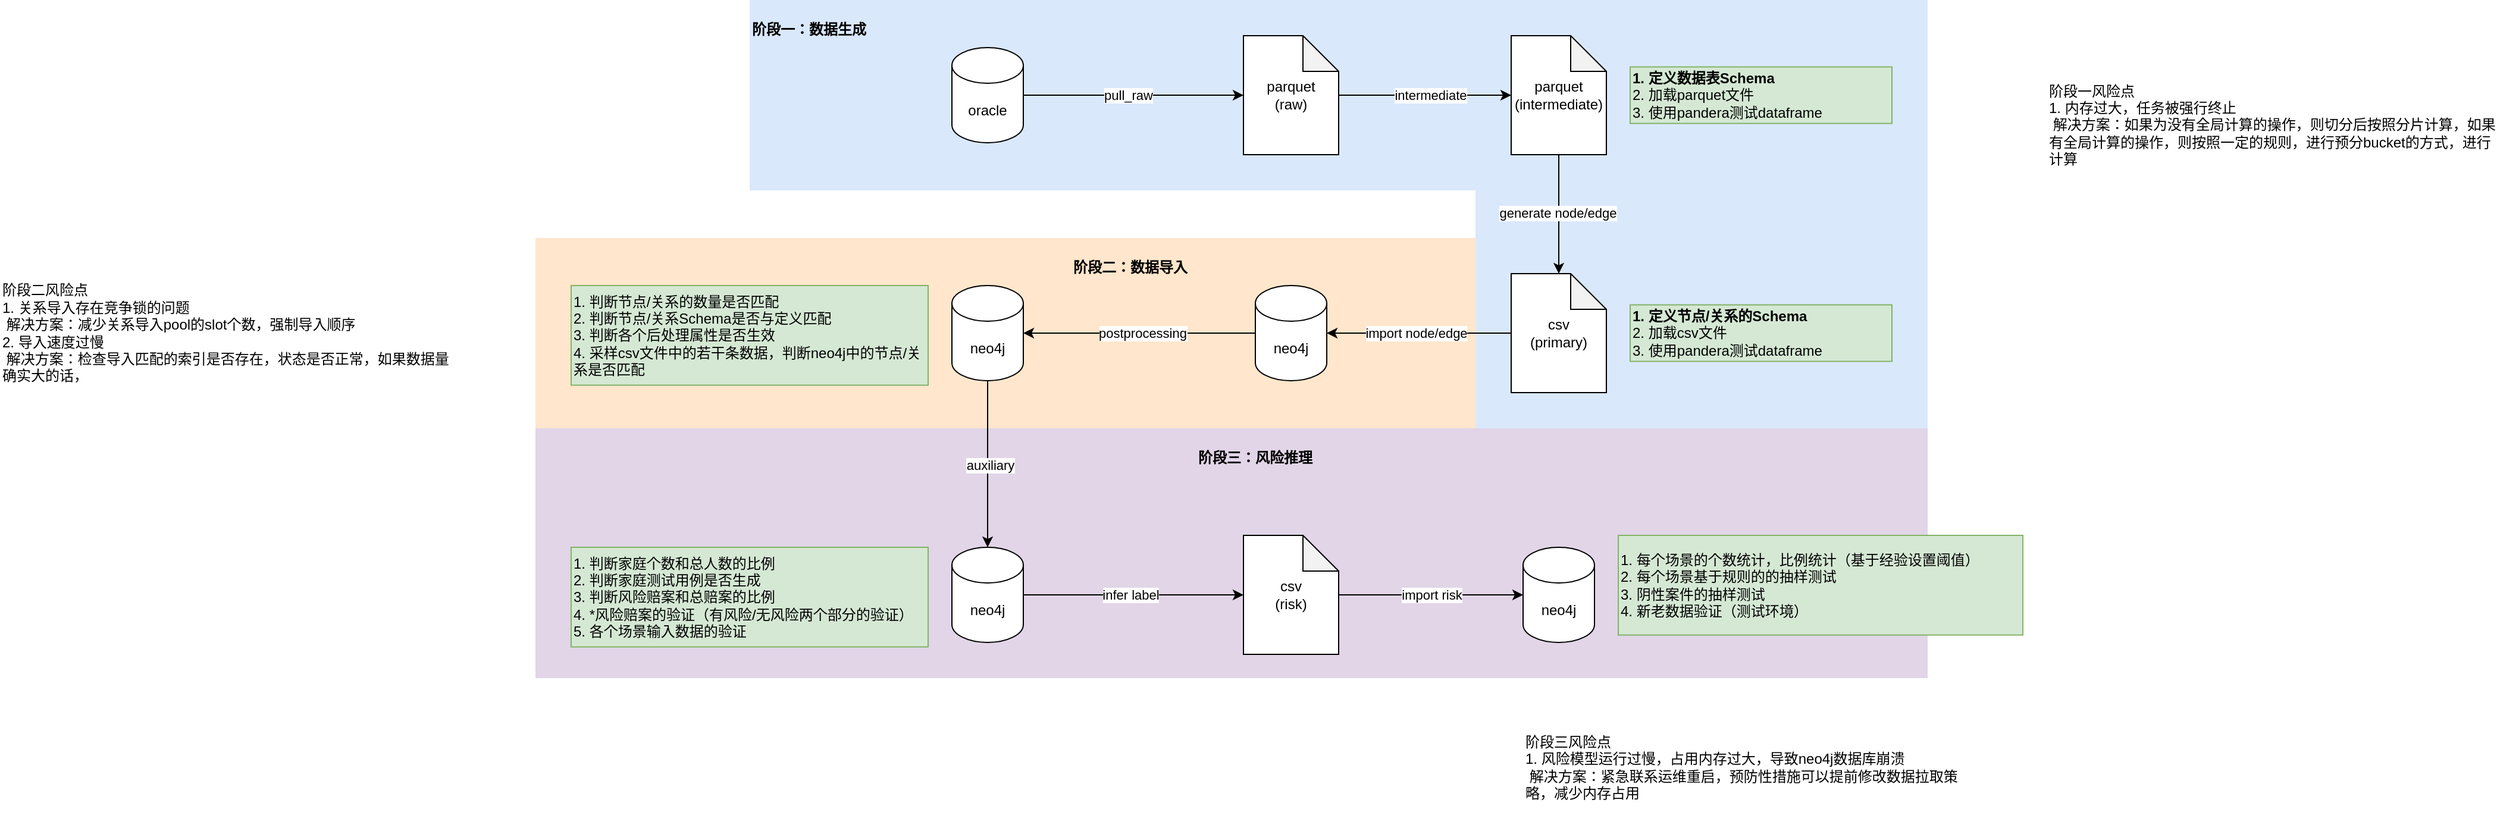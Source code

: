 <mxfile version="21.2.3" type="github">
  <diagram name="Page-1" id="LknvPDpUpN_7AxQZZM2L">
    <mxGraphModel dx="3883" dy="1216" grid="1" gridSize="10" guides="1" tooltips="1" connect="1" arrows="1" fold="1" page="1" pageScale="1" pageWidth="850" pageHeight="1100" math="0" shadow="0">
      <root>
        <mxCell id="0" />
        <mxCell id="1" parent="0" />
        <mxCell id="d0YDHUIfVL__pPALtXE7-37" value="" style="rounded=0;whiteSpace=wrap;html=1;fillColor=#e1d5e7;strokeColor=none;" vertex="1" parent="1">
          <mxGeometry x="-500" y="510" width="1170" height="210" as="geometry" />
        </mxCell>
        <mxCell id="d0YDHUIfVL__pPALtXE7-36" value="" style="rounded=0;whiteSpace=wrap;html=1;fillColor=#ffe6cc;strokeColor=none;" vertex="1" parent="1">
          <mxGeometry x="-500" y="350" width="790" height="160" as="geometry" />
        </mxCell>
        <mxCell id="d0YDHUIfVL__pPALtXE7-35" value="" style="rounded=0;whiteSpace=wrap;html=1;fillColor=#dae8fc;strokeColor=none;" vertex="1" parent="1">
          <mxGeometry x="290" y="150" width="380" height="360" as="geometry" />
        </mxCell>
        <mxCell id="d0YDHUIfVL__pPALtXE7-34" value="" style="rounded=0;whiteSpace=wrap;html=1;fillColor=#dae8fc;strokeColor=none;" vertex="1" parent="1">
          <mxGeometry x="-320" y="150" width="990" height="160" as="geometry" />
        </mxCell>
        <mxCell id="d0YDHUIfVL__pPALtXE7-13" style="edgeStyle=orthogonalEdgeStyle;rounded=0;orthogonalLoop=1;jettySize=auto;html=1;entryX=0;entryY=0.5;entryDx=0;entryDy=0;entryPerimeter=0;" edge="1" parent="1" source="d0YDHUIfVL__pPALtXE7-2" target="d0YDHUIfVL__pPALtXE7-3">
          <mxGeometry relative="1" as="geometry" />
        </mxCell>
        <mxCell id="d0YDHUIfVL__pPALtXE7-14" value="pull_raw" style="edgeLabel;html=1;align=center;verticalAlign=middle;resizable=0;points=[];" vertex="1" connectable="0" parent="d0YDHUIfVL__pPALtXE7-13">
          <mxGeometry x="-0.053" y="-1" relative="1" as="geometry">
            <mxPoint y="-1" as="offset" />
          </mxGeometry>
        </mxCell>
        <mxCell id="d0YDHUIfVL__pPALtXE7-2" value="oracle" style="shape=cylinder3;whiteSpace=wrap;html=1;boundedLbl=1;backgroundOutline=1;size=15;" vertex="1" parent="1">
          <mxGeometry x="-150" y="190" width="60" height="80" as="geometry" />
        </mxCell>
        <mxCell id="d0YDHUIfVL__pPALtXE7-15" style="edgeStyle=orthogonalEdgeStyle;rounded=0;orthogonalLoop=1;jettySize=auto;html=1;" edge="1" parent="1" source="d0YDHUIfVL__pPALtXE7-3" target="d0YDHUIfVL__pPALtXE7-4">
          <mxGeometry relative="1" as="geometry" />
        </mxCell>
        <mxCell id="d0YDHUIfVL__pPALtXE7-16" value="intermediate" style="edgeLabel;html=1;align=center;verticalAlign=middle;resizable=0;points=[];" vertex="1" connectable="0" parent="d0YDHUIfVL__pPALtXE7-15">
          <mxGeometry x="0.062" y="-3" relative="1" as="geometry">
            <mxPoint y="-3" as="offset" />
          </mxGeometry>
        </mxCell>
        <mxCell id="d0YDHUIfVL__pPALtXE7-3" value="parquet&lt;br&gt;(raw)" style="shape=note;whiteSpace=wrap;html=1;backgroundOutline=1;darkOpacity=0.05;" vertex="1" parent="1">
          <mxGeometry x="95" y="180" width="80" height="100" as="geometry" />
        </mxCell>
        <mxCell id="d0YDHUIfVL__pPALtXE7-17" style="edgeStyle=orthogonalEdgeStyle;rounded=0;orthogonalLoop=1;jettySize=auto;html=1;entryX=0.5;entryY=0;entryDx=0;entryDy=0;entryPerimeter=0;" edge="1" parent="1" source="d0YDHUIfVL__pPALtXE7-4" target="d0YDHUIfVL__pPALtXE7-5">
          <mxGeometry relative="1" as="geometry" />
        </mxCell>
        <mxCell id="d0YDHUIfVL__pPALtXE7-18" value="generate node/edge" style="edgeLabel;html=1;align=center;verticalAlign=middle;resizable=0;points=[];" vertex="1" connectable="0" parent="d0YDHUIfVL__pPALtXE7-17">
          <mxGeometry x="-0.02" y="-1" relative="1" as="geometry">
            <mxPoint as="offset" />
          </mxGeometry>
        </mxCell>
        <mxCell id="d0YDHUIfVL__pPALtXE7-4" value="parquet&lt;br&gt;(intermediate)" style="shape=note;whiteSpace=wrap;html=1;backgroundOutline=1;darkOpacity=0.05;" vertex="1" parent="1">
          <mxGeometry x="320" y="180" width="80" height="100" as="geometry" />
        </mxCell>
        <mxCell id="d0YDHUIfVL__pPALtXE7-19" style="edgeStyle=orthogonalEdgeStyle;rounded=0;orthogonalLoop=1;jettySize=auto;html=1;entryX=1;entryY=0.5;entryDx=0;entryDy=0;entryPerimeter=0;" edge="1" parent="1" source="d0YDHUIfVL__pPALtXE7-5" target="d0YDHUIfVL__pPALtXE7-6">
          <mxGeometry relative="1" as="geometry" />
        </mxCell>
        <mxCell id="d0YDHUIfVL__pPALtXE7-20" value="import node/edge" style="edgeLabel;html=1;align=center;verticalAlign=middle;resizable=0;points=[];" vertex="1" connectable="0" parent="d0YDHUIfVL__pPALtXE7-19">
          <mxGeometry x="0.303" relative="1" as="geometry">
            <mxPoint x="21" as="offset" />
          </mxGeometry>
        </mxCell>
        <mxCell id="d0YDHUIfVL__pPALtXE7-5" value="csv&lt;br&gt;(primary)" style="shape=note;whiteSpace=wrap;html=1;backgroundOutline=1;darkOpacity=0.05;" vertex="1" parent="1">
          <mxGeometry x="320" y="380" width="80" height="100" as="geometry" />
        </mxCell>
        <mxCell id="d0YDHUIfVL__pPALtXE7-22" style="edgeStyle=orthogonalEdgeStyle;rounded=0;orthogonalLoop=1;jettySize=auto;html=1;" edge="1" parent="1" source="d0YDHUIfVL__pPALtXE7-6" target="d0YDHUIfVL__pPALtXE7-7">
          <mxGeometry relative="1" as="geometry" />
        </mxCell>
        <mxCell id="d0YDHUIfVL__pPALtXE7-23" value="postprocessing" style="edgeLabel;html=1;align=center;verticalAlign=middle;resizable=0;points=[];" vertex="1" connectable="0" parent="d0YDHUIfVL__pPALtXE7-22">
          <mxGeometry x="0.262" y="3" relative="1" as="geometry">
            <mxPoint x="28" y="-3" as="offset" />
          </mxGeometry>
        </mxCell>
        <mxCell id="d0YDHUIfVL__pPALtXE7-6" value="neo4j" style="shape=cylinder3;whiteSpace=wrap;html=1;boundedLbl=1;backgroundOutline=1;size=15;" vertex="1" parent="1">
          <mxGeometry x="105" y="390" width="60" height="80" as="geometry" />
        </mxCell>
        <mxCell id="d0YDHUIfVL__pPALtXE7-24" style="edgeStyle=orthogonalEdgeStyle;rounded=0;orthogonalLoop=1;jettySize=auto;html=1;entryX=0.5;entryY=0;entryDx=0;entryDy=0;entryPerimeter=0;" edge="1" parent="1" source="d0YDHUIfVL__pPALtXE7-7" target="d0YDHUIfVL__pPALtXE7-8">
          <mxGeometry relative="1" as="geometry" />
        </mxCell>
        <mxCell id="d0YDHUIfVL__pPALtXE7-25" value="auxiliary" style="edgeLabel;html=1;align=center;verticalAlign=middle;resizable=0;points=[];" vertex="1" connectable="0" parent="d0YDHUIfVL__pPALtXE7-24">
          <mxGeometry x="0.014" y="2" relative="1" as="geometry">
            <mxPoint as="offset" />
          </mxGeometry>
        </mxCell>
        <mxCell id="d0YDHUIfVL__pPALtXE7-7" value="neo4j" style="shape=cylinder3;whiteSpace=wrap;html=1;boundedLbl=1;backgroundOutline=1;size=15;" vertex="1" parent="1">
          <mxGeometry x="-150" y="390" width="60" height="80" as="geometry" />
        </mxCell>
        <mxCell id="d0YDHUIfVL__pPALtXE7-26" style="edgeStyle=orthogonalEdgeStyle;rounded=0;orthogonalLoop=1;jettySize=auto;html=1;entryX=0;entryY=0.5;entryDx=0;entryDy=0;entryPerimeter=0;" edge="1" parent="1" source="d0YDHUIfVL__pPALtXE7-8" target="d0YDHUIfVL__pPALtXE7-10">
          <mxGeometry relative="1" as="geometry" />
        </mxCell>
        <mxCell id="d0YDHUIfVL__pPALtXE7-27" value="infer label" style="edgeLabel;html=1;align=center;verticalAlign=middle;resizable=0;points=[];" vertex="1" connectable="0" parent="d0YDHUIfVL__pPALtXE7-26">
          <mxGeometry x="-0.243" y="2" relative="1" as="geometry">
            <mxPoint x="20" y="2" as="offset" />
          </mxGeometry>
        </mxCell>
        <mxCell id="d0YDHUIfVL__pPALtXE7-8" value="neo4j" style="shape=cylinder3;whiteSpace=wrap;html=1;boundedLbl=1;backgroundOutline=1;size=15;" vertex="1" parent="1">
          <mxGeometry x="-150" y="610" width="60" height="80" as="geometry" />
        </mxCell>
        <mxCell id="d0YDHUIfVL__pPALtXE7-28" value="import risk" style="edgeStyle=orthogonalEdgeStyle;rounded=0;orthogonalLoop=1;jettySize=auto;html=1;entryX=0;entryY=0.5;entryDx=0;entryDy=0;entryPerimeter=0;" edge="1" parent="1" source="d0YDHUIfVL__pPALtXE7-10" target="d0YDHUIfVL__pPALtXE7-12">
          <mxGeometry relative="1" as="geometry">
            <Array as="points">
              <mxPoint x="250" y="650" />
              <mxPoint x="250" y="650" />
            </Array>
          </mxGeometry>
        </mxCell>
        <mxCell id="d0YDHUIfVL__pPALtXE7-10" value="csv&lt;br&gt;(risk)" style="shape=note;whiteSpace=wrap;html=1;backgroundOutline=1;darkOpacity=0.05;" vertex="1" parent="1">
          <mxGeometry x="95" y="600" width="80" height="100" as="geometry" />
        </mxCell>
        <mxCell id="d0YDHUIfVL__pPALtXE7-12" value="neo4j" style="shape=cylinder3;whiteSpace=wrap;html=1;boundedLbl=1;backgroundOutline=1;size=15;" vertex="1" parent="1">
          <mxGeometry x="330" y="610" width="60" height="80" as="geometry" />
        </mxCell>
        <mxCell id="d0YDHUIfVL__pPALtXE7-29" value="&lt;b&gt;1. 定义数据表Schema&lt;/b&gt;&lt;br&gt;2. 加载parquet文件&lt;br&gt;3. 使用pandera测试dataframe" style="text;html=1;strokeColor=#82b366;fillColor=#d5e8d4;align=left;verticalAlign=middle;whiteSpace=wrap;rounded=0;" vertex="1" parent="1">
          <mxGeometry x="420" y="206.25" width="220" height="47.5" as="geometry" />
        </mxCell>
        <mxCell id="d0YDHUIfVL__pPALtXE7-30" value="&lt;b&gt;1. 定义节点/关系的Schema&lt;/b&gt;&lt;br&gt;2. 加载csv文件&lt;br&gt;3. 使用pandera测试dataframe" style="text;html=1;strokeColor=#82b366;fillColor=#d5e8d4;align=left;verticalAlign=middle;whiteSpace=wrap;rounded=0;" vertex="1" parent="1">
          <mxGeometry x="420" y="406.25" width="220" height="47.5" as="geometry" />
        </mxCell>
        <mxCell id="d0YDHUIfVL__pPALtXE7-31" value="1. 判断节点/关系的数量是否匹配&lt;br&gt;2. 判断节点/关系Schema是否与定义匹配&lt;br&gt;3. 判断各个后处理属性是否生效&lt;br&gt;4. 采样csv文件中的若干条数据，判断neo4j中的节点/关系是否匹配" style="text;html=1;strokeColor=#82b366;fillColor=#d5e8d4;align=left;verticalAlign=middle;whiteSpace=wrap;rounded=0;" vertex="1" parent="1">
          <mxGeometry x="-470" y="390" width="300" height="83.75" as="geometry" />
        </mxCell>
        <mxCell id="d0YDHUIfVL__pPALtXE7-32" value="1. 判断家庭个数和总人数的比例&lt;br&gt;2. 判断家庭测试用例是否生成&lt;br&gt;3. 判断风险赔案和总赔案的比例&lt;br&gt;4. *风险赔案的验证（有风险/无风险两个部分的验证）&lt;br&gt;5. 各个场景输入数据的验证" style="text;html=1;strokeColor=#82b366;fillColor=#d5e8d4;align=left;verticalAlign=middle;whiteSpace=wrap;rounded=0;" vertex="1" parent="1">
          <mxGeometry x="-470" y="610" width="300" height="83.75" as="geometry" />
        </mxCell>
        <mxCell id="d0YDHUIfVL__pPALtXE7-33" value="1. 每个场景的个数统计，比例统计（基于经验设置阈值）&lt;br&gt;2. 每个场景基于规则的的抽样测试&lt;br&gt;3. 阴性案件的抽样测试&lt;br&gt;4. 新老数据验证（测试环境）" style="text;html=1;strokeColor=#82b366;fillColor=#d5e8d4;align=left;verticalAlign=middle;whiteSpace=wrap;rounded=0;" vertex="1" parent="1">
          <mxGeometry x="410" y="600" width="340" height="83.75" as="geometry" />
        </mxCell>
        <mxCell id="d0YDHUIfVL__pPALtXE7-39" value="阶段一：数据生成" style="text;html=1;strokeColor=none;fillColor=none;align=left;verticalAlign=middle;whiteSpace=wrap;rounded=0;fontStyle=1" vertex="1" parent="1">
          <mxGeometry x="-320" y="150" width="110" height="50" as="geometry" />
        </mxCell>
        <mxCell id="d0YDHUIfVL__pPALtXE7-40" value="阶段二：数据导入" style="text;html=1;strokeColor=none;fillColor=none;align=left;verticalAlign=middle;whiteSpace=wrap;rounded=0;fontStyle=1" vertex="1" parent="1">
          <mxGeometry x="-50" y="350" width="110" height="50" as="geometry" />
        </mxCell>
        <mxCell id="d0YDHUIfVL__pPALtXE7-41" value="阶段三：风险推理" style="text;html=1;strokeColor=none;fillColor=none;align=left;verticalAlign=middle;whiteSpace=wrap;rounded=0;fontStyle=1" vertex="1" parent="1">
          <mxGeometry x="55" y="510" width="110" height="50" as="geometry" />
        </mxCell>
        <mxCell id="d0YDHUIfVL__pPALtXE7-42" value="阶段一风险点&lt;br&gt;1. 内存过大，任务被强行终止&lt;br&gt;&lt;span style=&quot;white-space: pre;&quot;&gt;	&lt;/span&gt;解决方案：如果为没有全局计算的操作，则切分后按照分片计算，如果有全局计算的操作，则按照一定的规则，进行预分bucket的方式，进行计算" style="text;html=1;strokeColor=none;fillColor=none;align=left;verticalAlign=middle;whiteSpace=wrap;rounded=0;" vertex="1" parent="1">
          <mxGeometry x="770" y="200" width="380" height="110" as="geometry" />
        </mxCell>
        <mxCell id="d0YDHUIfVL__pPALtXE7-43" value="阶段二风险点&lt;br&gt;1. 关系导入存在竞争锁的问题&lt;br&gt;&lt;span style=&quot;white-space: pre;&quot;&gt;	&lt;/span&gt;解决方案：减少关系导入pool的slot个数，强制导入顺序&lt;br&gt;2. 导入速度过慢&lt;br&gt;&lt;span style=&quot;white-space: pre;&quot;&gt;	&lt;/span&gt;解决方案：检查导入匹配的索引是否存在，状态是否正常，如果数据量确实大的话，" style="text;html=1;strokeColor=none;fillColor=none;align=left;verticalAlign=middle;whiteSpace=wrap;rounded=0;" vertex="1" parent="1">
          <mxGeometry x="-950" y="375" width="380" height="110" as="geometry" />
        </mxCell>
        <mxCell id="d0YDHUIfVL__pPALtXE7-44" value="阶段三风险点&lt;br&gt;1. 风险模型运行过慢，占用内存过大，导致neo4j数据库崩溃&lt;br&gt;&lt;span style=&quot;white-space: pre;&quot;&gt;	&lt;/span&gt;解决方案：紧急联系运维重启，预防性措施可以提前修改数据拉取策略，减少内存占用" style="text;html=1;strokeColor=none;fillColor=none;align=left;verticalAlign=middle;whiteSpace=wrap;rounded=0;" vertex="1" parent="1">
          <mxGeometry x="330" y="740" width="380" height="110" as="geometry" />
        </mxCell>
      </root>
    </mxGraphModel>
  </diagram>
</mxfile>
